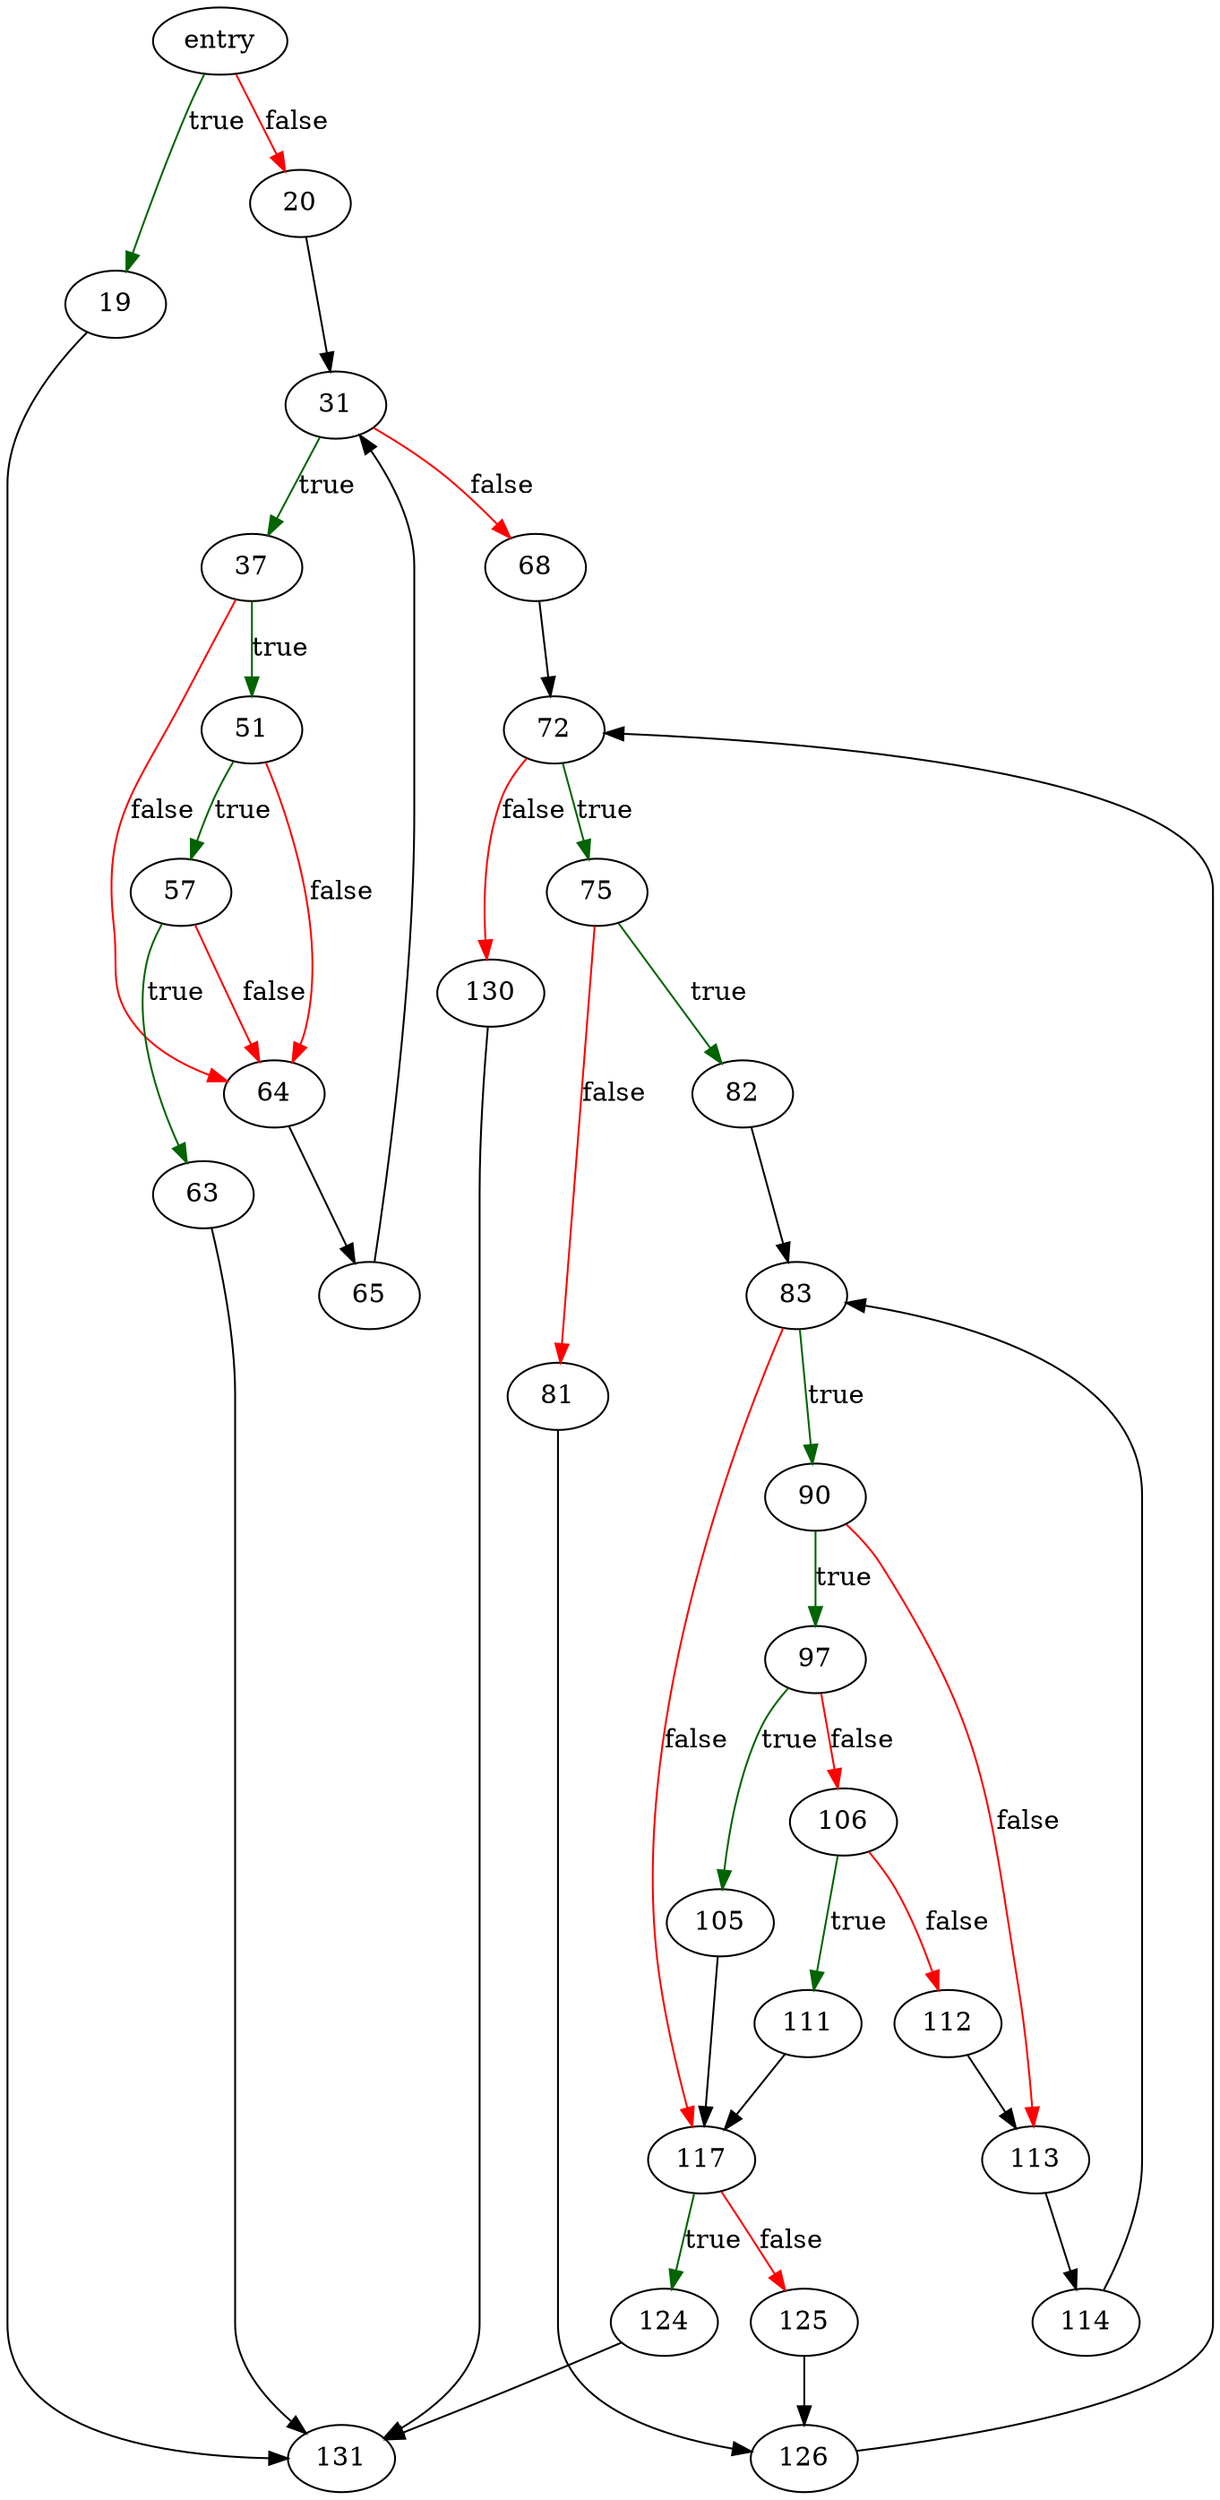 digraph "isDistinctRedundant" {
	// Node definitions.
	4 [label=entry];
	19;
	20;
	31;
	37;
	51;
	57;
	63;
	64;
	65;
	68;
	72;
	75;
	81;
	82;
	83;
	90;
	97;
	105;
	106;
	111;
	112;
	113;
	114;
	117;
	124;
	125;
	126;
	130;
	131;

	// Edge definitions.
	4 -> 19 [
		color=darkgreen
		label=true
	];
	4 -> 20 [
		color=red
		label=false
	];
	19 -> 131;
	20 -> 31;
	31 -> 37 [
		color=darkgreen
		label=true
	];
	31 -> 68 [
		color=red
		label=false
	];
	37 -> 51 [
		color=darkgreen
		label=true
	];
	37 -> 64 [
		color=red
		label=false
	];
	51 -> 57 [
		color=darkgreen
		label=true
	];
	51 -> 64 [
		color=red
		label=false
	];
	57 -> 63 [
		color=darkgreen
		label=true
	];
	57 -> 64 [
		color=red
		label=false
	];
	63 -> 131;
	64 -> 65;
	65 -> 31;
	68 -> 72;
	72 -> 75 [
		color=darkgreen
		label=true
	];
	72 -> 130 [
		color=red
		label=false
	];
	75 -> 81 [
		color=red
		label=false
	];
	75 -> 82 [
		color=darkgreen
		label=true
	];
	81 -> 126;
	82 -> 83;
	83 -> 90 [
		color=darkgreen
		label=true
	];
	83 -> 117 [
		color=red
		label=false
	];
	90 -> 97 [
		color=darkgreen
		label=true
	];
	90 -> 113 [
		color=red
		label=false
	];
	97 -> 105 [
		color=darkgreen
		label=true
	];
	97 -> 106 [
		color=red
		label=false
	];
	105 -> 117;
	106 -> 111 [
		color=darkgreen
		label=true
	];
	106 -> 112 [
		color=red
		label=false
	];
	111 -> 117;
	112 -> 113;
	113 -> 114;
	114 -> 83;
	117 -> 124 [
		color=darkgreen
		label=true
	];
	117 -> 125 [
		color=red
		label=false
	];
	124 -> 131;
	125 -> 126;
	126 -> 72;
	130 -> 131;
}